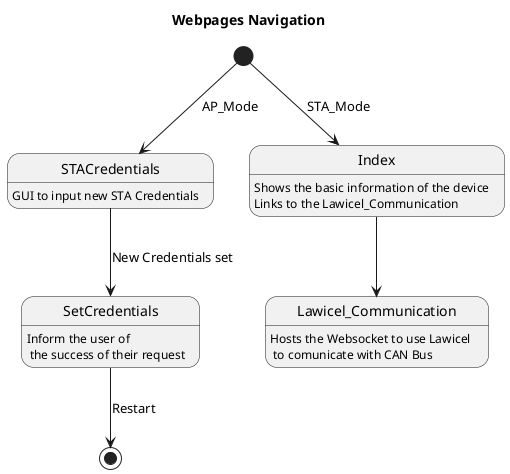 @startuml

Title Webpages Navigation

STACredentials : GUI to input new STA Credentials
SetCredentials : Inform the user of\n the success of their request
Index : Shows the basic information of the device
Index : Links to the Lawicel_Communication
Lawicel_Communication : Hosts the Websocket to use Lawicel \n to comunicate with CAN Bus

[*] --> STACredentials : AP_Mode
STACredentials --> SetCredentials : New Credentials set
SetCredentials --> [*] : Restart


[*] --> Index : STA_Mode
Index --> Lawicel_Communication

@enduml
